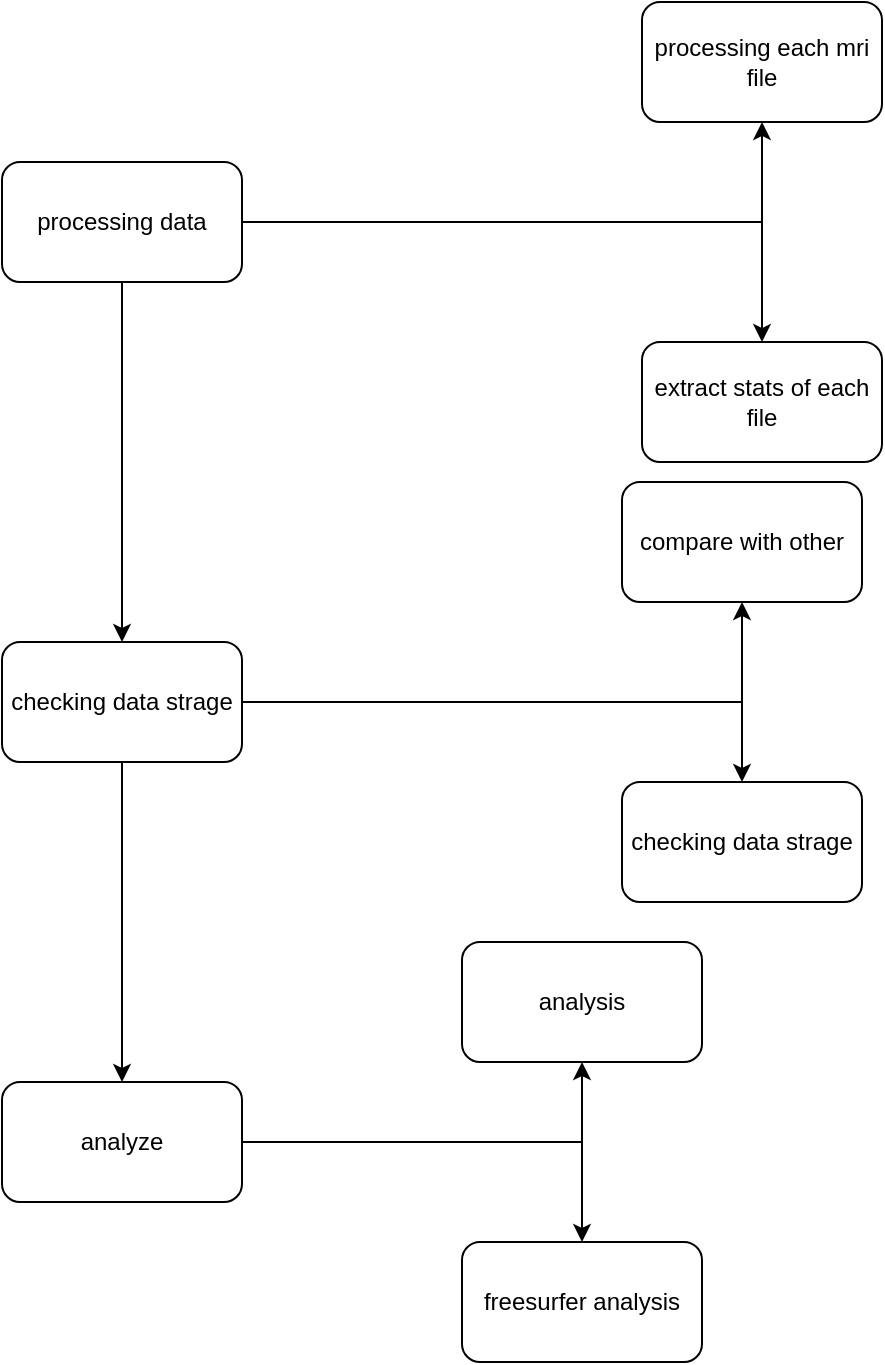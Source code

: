 <mxfile version="13.2.4" type="device"><diagram id="C5RBs43oDa-KdzZeNtuy" name="Page-1"><mxGraphModel dx="1142" dy="1872" grid="1" gridSize="10" guides="1" tooltips="1" connect="1" arrows="1" fold="1" page="1" pageScale="1" pageWidth="827" pageHeight="1169" math="0" shadow="0"><root><mxCell id="WIyWlLk6GJQsqaUBKTNV-0"/><mxCell id="WIyWlLk6GJQsqaUBKTNV-1" parent="WIyWlLk6GJQsqaUBKTNV-0"/><mxCell id="tA2MRfNbjuCowzTGuJIH-2" value="" style="edgeStyle=orthogonalEdgeStyle;rounded=0;orthogonalLoop=1;jettySize=auto;html=1;" edge="1" parent="WIyWlLk6GJQsqaUBKTNV-1" source="tA2MRfNbjuCowzTGuJIH-0" target="tA2MRfNbjuCowzTGuJIH-1"><mxGeometry relative="1" as="geometry"/></mxCell><mxCell id="tA2MRfNbjuCowzTGuJIH-6" value="" style="edgeStyle=orthogonalEdgeStyle;rounded=0;orthogonalLoop=1;jettySize=auto;html=1;" edge="1" parent="WIyWlLk6GJQsqaUBKTNV-1" source="tA2MRfNbjuCowzTGuJIH-0" target="tA2MRfNbjuCowzTGuJIH-5"><mxGeometry relative="1" as="geometry"/></mxCell><mxCell id="tA2MRfNbjuCowzTGuJIH-8" value="" style="edgeStyle=orthogonalEdgeStyle;rounded=0;orthogonalLoop=1;jettySize=auto;html=1;" edge="1" parent="WIyWlLk6GJQsqaUBKTNV-1" source="tA2MRfNbjuCowzTGuJIH-0" target="tA2MRfNbjuCowzTGuJIH-7"><mxGeometry relative="1" as="geometry"/></mxCell><mxCell id="tA2MRfNbjuCowzTGuJIH-0" value="processing data&lt;br&gt;" style="rounded=1;whiteSpace=wrap;html=1;" vertex="1" parent="WIyWlLk6GJQsqaUBKTNV-1"><mxGeometry x="160" y="-110" width="120" height="60" as="geometry"/></mxCell><mxCell id="tA2MRfNbjuCowzTGuJIH-7" value="extract stats of each file" style="rounded=1;whiteSpace=wrap;html=1;" vertex="1" parent="WIyWlLk6GJQsqaUBKTNV-1"><mxGeometry x="480" y="-20" width="120" height="60" as="geometry"/></mxCell><mxCell id="tA2MRfNbjuCowzTGuJIH-5" value="processing each mri file&lt;br&gt;" style="rounded=1;whiteSpace=wrap;html=1;" vertex="1" parent="WIyWlLk6GJQsqaUBKTNV-1"><mxGeometry x="480" y="-190" width="120" height="60" as="geometry"/></mxCell><mxCell id="tA2MRfNbjuCowzTGuJIH-4" value="" style="edgeStyle=orthogonalEdgeStyle;rounded=0;orthogonalLoop=1;jettySize=auto;html=1;" edge="1" parent="WIyWlLk6GJQsqaUBKTNV-1" source="tA2MRfNbjuCowzTGuJIH-1" target="tA2MRfNbjuCowzTGuJIH-3"><mxGeometry relative="1" as="geometry"/></mxCell><mxCell id="tA2MRfNbjuCowzTGuJIH-10" value="" style="edgeStyle=orthogonalEdgeStyle;rounded=0;orthogonalLoop=1;jettySize=auto;html=1;" edge="1" parent="WIyWlLk6GJQsqaUBKTNV-1" source="tA2MRfNbjuCowzTGuJIH-1" target="tA2MRfNbjuCowzTGuJIH-9"><mxGeometry relative="1" as="geometry"/></mxCell><mxCell id="tA2MRfNbjuCowzTGuJIH-12" value="" style="edgeStyle=orthogonalEdgeStyle;rounded=0;orthogonalLoop=1;jettySize=auto;html=1;" edge="1" parent="WIyWlLk6GJQsqaUBKTNV-1" source="tA2MRfNbjuCowzTGuJIH-1" target="tA2MRfNbjuCowzTGuJIH-11"><mxGeometry relative="1" as="geometry"/></mxCell><mxCell id="tA2MRfNbjuCowzTGuJIH-1" value="checking data strage&lt;br&gt;" style="rounded=1;whiteSpace=wrap;html=1;" vertex="1" parent="WIyWlLk6GJQsqaUBKTNV-1"><mxGeometry x="160" y="130" width="120" height="60" as="geometry"/></mxCell><mxCell id="tA2MRfNbjuCowzTGuJIH-11" value="checking data strage&lt;br&gt;" style="rounded=1;whiteSpace=wrap;html=1;" vertex="1" parent="WIyWlLk6GJQsqaUBKTNV-1"><mxGeometry x="470" y="200" width="120" height="60" as="geometry"/></mxCell><mxCell id="tA2MRfNbjuCowzTGuJIH-9" value="compare with other" style="rounded=1;whiteSpace=wrap;html=1;" vertex="1" parent="WIyWlLk6GJQsqaUBKTNV-1"><mxGeometry x="470" y="50" width="120" height="60" as="geometry"/></mxCell><mxCell id="tA2MRfNbjuCowzTGuJIH-14" value="" style="edgeStyle=orthogonalEdgeStyle;rounded=0;orthogonalLoop=1;jettySize=auto;html=1;" edge="1" parent="WIyWlLk6GJQsqaUBKTNV-1" source="tA2MRfNbjuCowzTGuJIH-3" target="tA2MRfNbjuCowzTGuJIH-13"><mxGeometry relative="1" as="geometry"/></mxCell><mxCell id="tA2MRfNbjuCowzTGuJIH-16" value="" style="edgeStyle=orthogonalEdgeStyle;rounded=0;orthogonalLoop=1;jettySize=auto;html=1;" edge="1" parent="WIyWlLk6GJQsqaUBKTNV-1" source="tA2MRfNbjuCowzTGuJIH-3" target="tA2MRfNbjuCowzTGuJIH-15"><mxGeometry relative="1" as="geometry"/></mxCell><mxCell id="tA2MRfNbjuCowzTGuJIH-3" value="analyze" style="rounded=1;whiteSpace=wrap;html=1;" vertex="1" parent="WIyWlLk6GJQsqaUBKTNV-1"><mxGeometry x="160" y="350" width="120" height="60" as="geometry"/></mxCell><mxCell id="tA2MRfNbjuCowzTGuJIH-15" value="freesurfer analysis" style="rounded=1;whiteSpace=wrap;html=1;" vertex="1" parent="WIyWlLk6GJQsqaUBKTNV-1"><mxGeometry x="390" y="430" width="120" height="60" as="geometry"/></mxCell><mxCell id="tA2MRfNbjuCowzTGuJIH-13" value="analysis" style="rounded=1;whiteSpace=wrap;html=1;" vertex="1" parent="WIyWlLk6GJQsqaUBKTNV-1"><mxGeometry x="390" y="280" width="120" height="60" as="geometry"/></mxCell></root></mxGraphModel></diagram></mxfile>